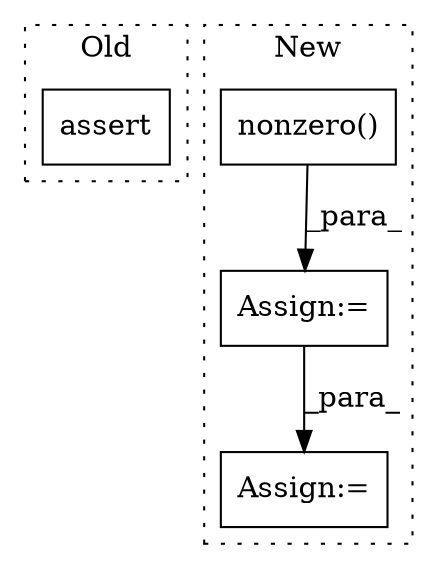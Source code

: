 digraph G {
subgraph cluster0 {
1 [label="assert" a="65" s="11821" l="7" shape="box"];
label = "Old";
style="dotted";
}
subgraph cluster1 {
2 [label="nonzero()" a="75" s="10748" l="37" shape="box"];
3 [label="Assign:=" a="68" s="10745" l="3" shape="box"];
4 [label="Assign:=" a="68" s="10817" l="3" shape="box"];
label = "New";
style="dotted";
}
2 -> 3 [label="_para_"];
3 -> 4 [label="_para_"];
}